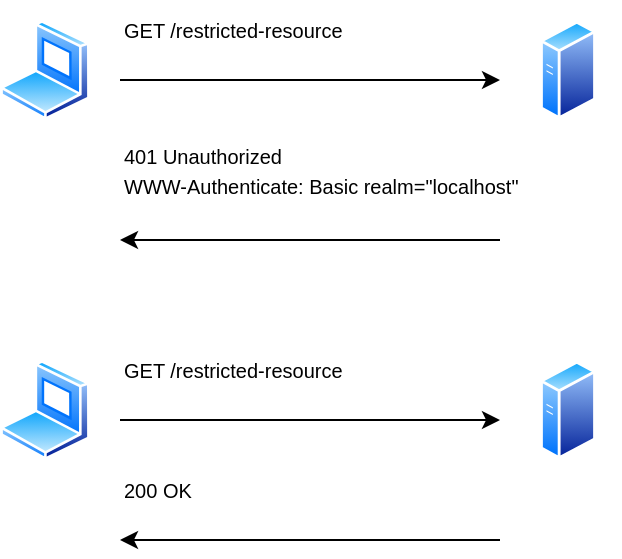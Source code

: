 <mxfile version="15.5.4" type="device"><diagram id="Ymmkg7X6TdaBsNxf6cai" name="Page-1"><mxGraphModel dx="1730" dy="958" grid="1" gridSize="10" guides="1" tooltips="1" connect="1" arrows="1" fold="1" page="1" pageScale="1" pageWidth="850" pageHeight="1100" math="0" shadow="0"><root><mxCell id="0"/><mxCell id="1" parent="0"/><mxCell id="FdWPGpHWP9KAb61E3_pv-1" value="" style="aspect=fixed;perimeter=ellipsePerimeter;html=1;align=center;shadow=0;dashed=0;spacingTop=3;image;image=img/lib/active_directory/generic_server.svg;" vertex="1" parent="1"><mxGeometry x="290" y="30" width="28.0" height="50" as="geometry"/></mxCell><mxCell id="FdWPGpHWP9KAb61E3_pv-2" value="" style="aspect=fixed;perimeter=ellipsePerimeter;html=1;align=center;shadow=0;dashed=0;spacingTop=3;image;image=img/lib/active_directory/laptop_client.svg;" vertex="1" parent="1"><mxGeometry x="20" y="30" width="45" height="50" as="geometry"/></mxCell><mxCell id="FdWPGpHWP9KAb61E3_pv-3" value="" style="endArrow=classic;html=1;rounded=0;" edge="1" parent="1"><mxGeometry width="50" height="50" relative="1" as="geometry"><mxPoint x="80" y="60" as="sourcePoint"/><mxPoint x="270" y="60" as="targetPoint"/></mxGeometry></mxCell><mxCell id="FdWPGpHWP9KAb61E3_pv-4" value="&lt;font style=&quot;font-size: 10px&quot;&gt;GET /restricted-resource&lt;/font&gt;" style="text;html=1;strokeColor=none;fillColor=none;align=left;verticalAlign=middle;whiteSpace=wrap;rounded=0;" vertex="1" parent="1"><mxGeometry x="80" y="20" width="140" height="30" as="geometry"/></mxCell><mxCell id="FdWPGpHWP9KAb61E3_pv-5" value="" style="endArrow=classic;html=1;rounded=0;" edge="1" parent="1"><mxGeometry width="50" height="50" relative="1" as="geometry"><mxPoint x="270" y="140" as="sourcePoint"/><mxPoint x="80" y="140" as="targetPoint"/></mxGeometry></mxCell><mxCell id="FdWPGpHWP9KAb61E3_pv-6" value="&lt;font style=&quot;font-size: 10px&quot;&gt;401 Unauthorized&lt;br&gt;WWW-Authenticate: Basic realm=&quot;localhost&quot;&lt;/font&gt;" style="text;html=1;strokeColor=none;fillColor=none;align=left;verticalAlign=middle;whiteSpace=wrap;rounded=0;" vertex="1" parent="1"><mxGeometry x="80" y="90" width="250" height="30" as="geometry"/></mxCell><mxCell id="FdWPGpHWP9KAb61E3_pv-8" value="" style="endArrow=classic;html=1;rounded=0;" edge="1" parent="1"><mxGeometry width="50" height="50" relative="1" as="geometry"><mxPoint x="270" y="290" as="sourcePoint"/><mxPoint x="80" y="290" as="targetPoint"/></mxGeometry></mxCell><mxCell id="FdWPGpHWP9KAb61E3_pv-9" value="&lt;span style=&quot;font-size: 10px&quot;&gt;200 OK&lt;/span&gt;" style="text;html=1;strokeColor=none;fillColor=none;align=left;verticalAlign=middle;whiteSpace=wrap;rounded=0;" vertex="1" parent="1"><mxGeometry x="80" y="250" width="190" height="30" as="geometry"/></mxCell><mxCell id="FdWPGpHWP9KAb61E3_pv-10" value="" style="aspect=fixed;perimeter=ellipsePerimeter;html=1;align=center;shadow=0;dashed=0;spacingTop=3;image;image=img/lib/active_directory/generic_server.svg;" vertex="1" parent="1"><mxGeometry x="290" y="200" width="28.0" height="50" as="geometry"/></mxCell><mxCell id="FdWPGpHWP9KAb61E3_pv-11" value="" style="aspect=fixed;perimeter=ellipsePerimeter;html=1;align=center;shadow=0;dashed=0;spacingTop=3;image;image=img/lib/active_directory/laptop_client.svg;" vertex="1" parent="1"><mxGeometry x="20" y="200" width="45" height="50" as="geometry"/></mxCell><mxCell id="FdWPGpHWP9KAb61E3_pv-12" value="" style="endArrow=classic;html=1;rounded=0;" edge="1" parent="1"><mxGeometry width="50" height="50" relative="1" as="geometry"><mxPoint x="80" y="230" as="sourcePoint"/><mxPoint x="270" y="230" as="targetPoint"/></mxGeometry></mxCell><mxCell id="FdWPGpHWP9KAb61E3_pv-13" value="&lt;font style=&quot;font-size: 10px&quot;&gt;GET /restricted-resource&lt;/font&gt;" style="text;html=1;strokeColor=none;fillColor=none;align=left;verticalAlign=middle;whiteSpace=wrap;rounded=0;" vertex="1" parent="1"><mxGeometry x="80" y="190" width="140" height="30" as="geometry"/></mxCell></root></mxGraphModel></diagram></mxfile>